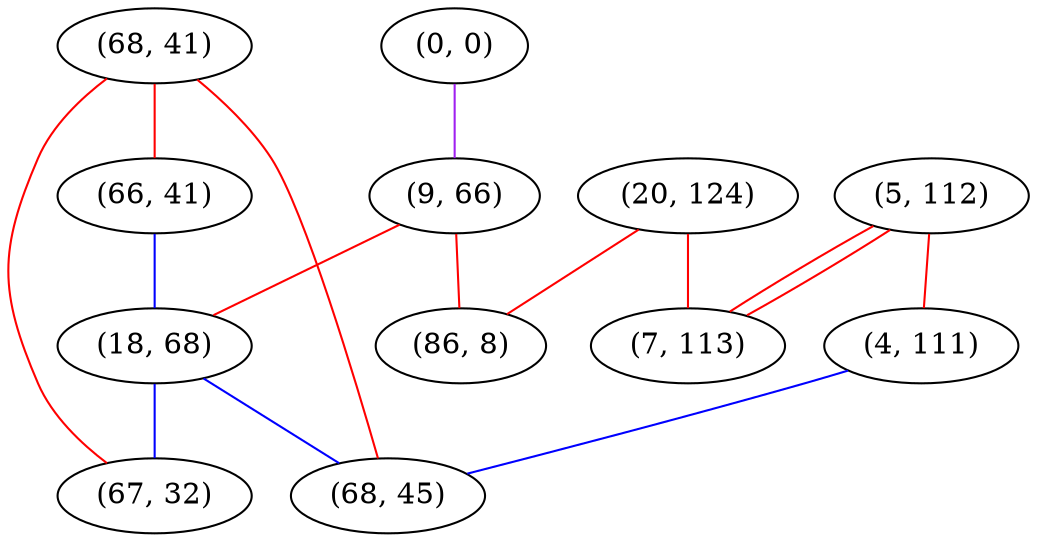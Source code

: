 graph "" {
"(0, 0)";
"(68, 41)";
"(66, 41)";
"(5, 112)";
"(9, 66)";
"(4, 111)";
"(18, 68)";
"(68, 45)";
"(67, 32)";
"(20, 124)";
"(86, 8)";
"(7, 113)";
"(0, 0)" -- "(9, 66)"  [color=purple, key=0, weight=4];
"(68, 41)" -- "(68, 45)"  [color=red, key=0, weight=1];
"(68, 41)" -- "(67, 32)"  [color=red, key=0, weight=1];
"(68, 41)" -- "(66, 41)"  [color=red, key=0, weight=1];
"(66, 41)" -- "(18, 68)"  [color=blue, key=0, weight=3];
"(5, 112)" -- "(4, 111)"  [color=red, key=0, weight=1];
"(5, 112)" -- "(7, 113)"  [color=red, key=0, weight=1];
"(5, 112)" -- "(7, 113)"  [color=red, key=1, weight=1];
"(9, 66)" -- "(86, 8)"  [color=red, key=0, weight=1];
"(9, 66)" -- "(18, 68)"  [color=red, key=0, weight=1];
"(4, 111)" -- "(68, 45)"  [color=blue, key=0, weight=3];
"(18, 68)" -- "(68, 45)"  [color=blue, key=0, weight=3];
"(18, 68)" -- "(67, 32)"  [color=blue, key=0, weight=3];
"(20, 124)" -- "(86, 8)"  [color=red, key=0, weight=1];
"(20, 124)" -- "(7, 113)"  [color=red, key=0, weight=1];
}
